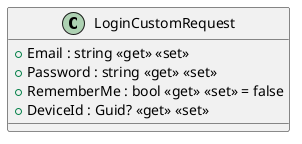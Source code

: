 @startuml
class LoginCustomRequest {
    + Email : string <<get>> <<set>>
    + Password : string <<get>> <<set>>
    + RememberMe : bool <<get>> <<set>> = false
    + DeviceId : Guid? <<get>> <<set>>
}
@enduml
